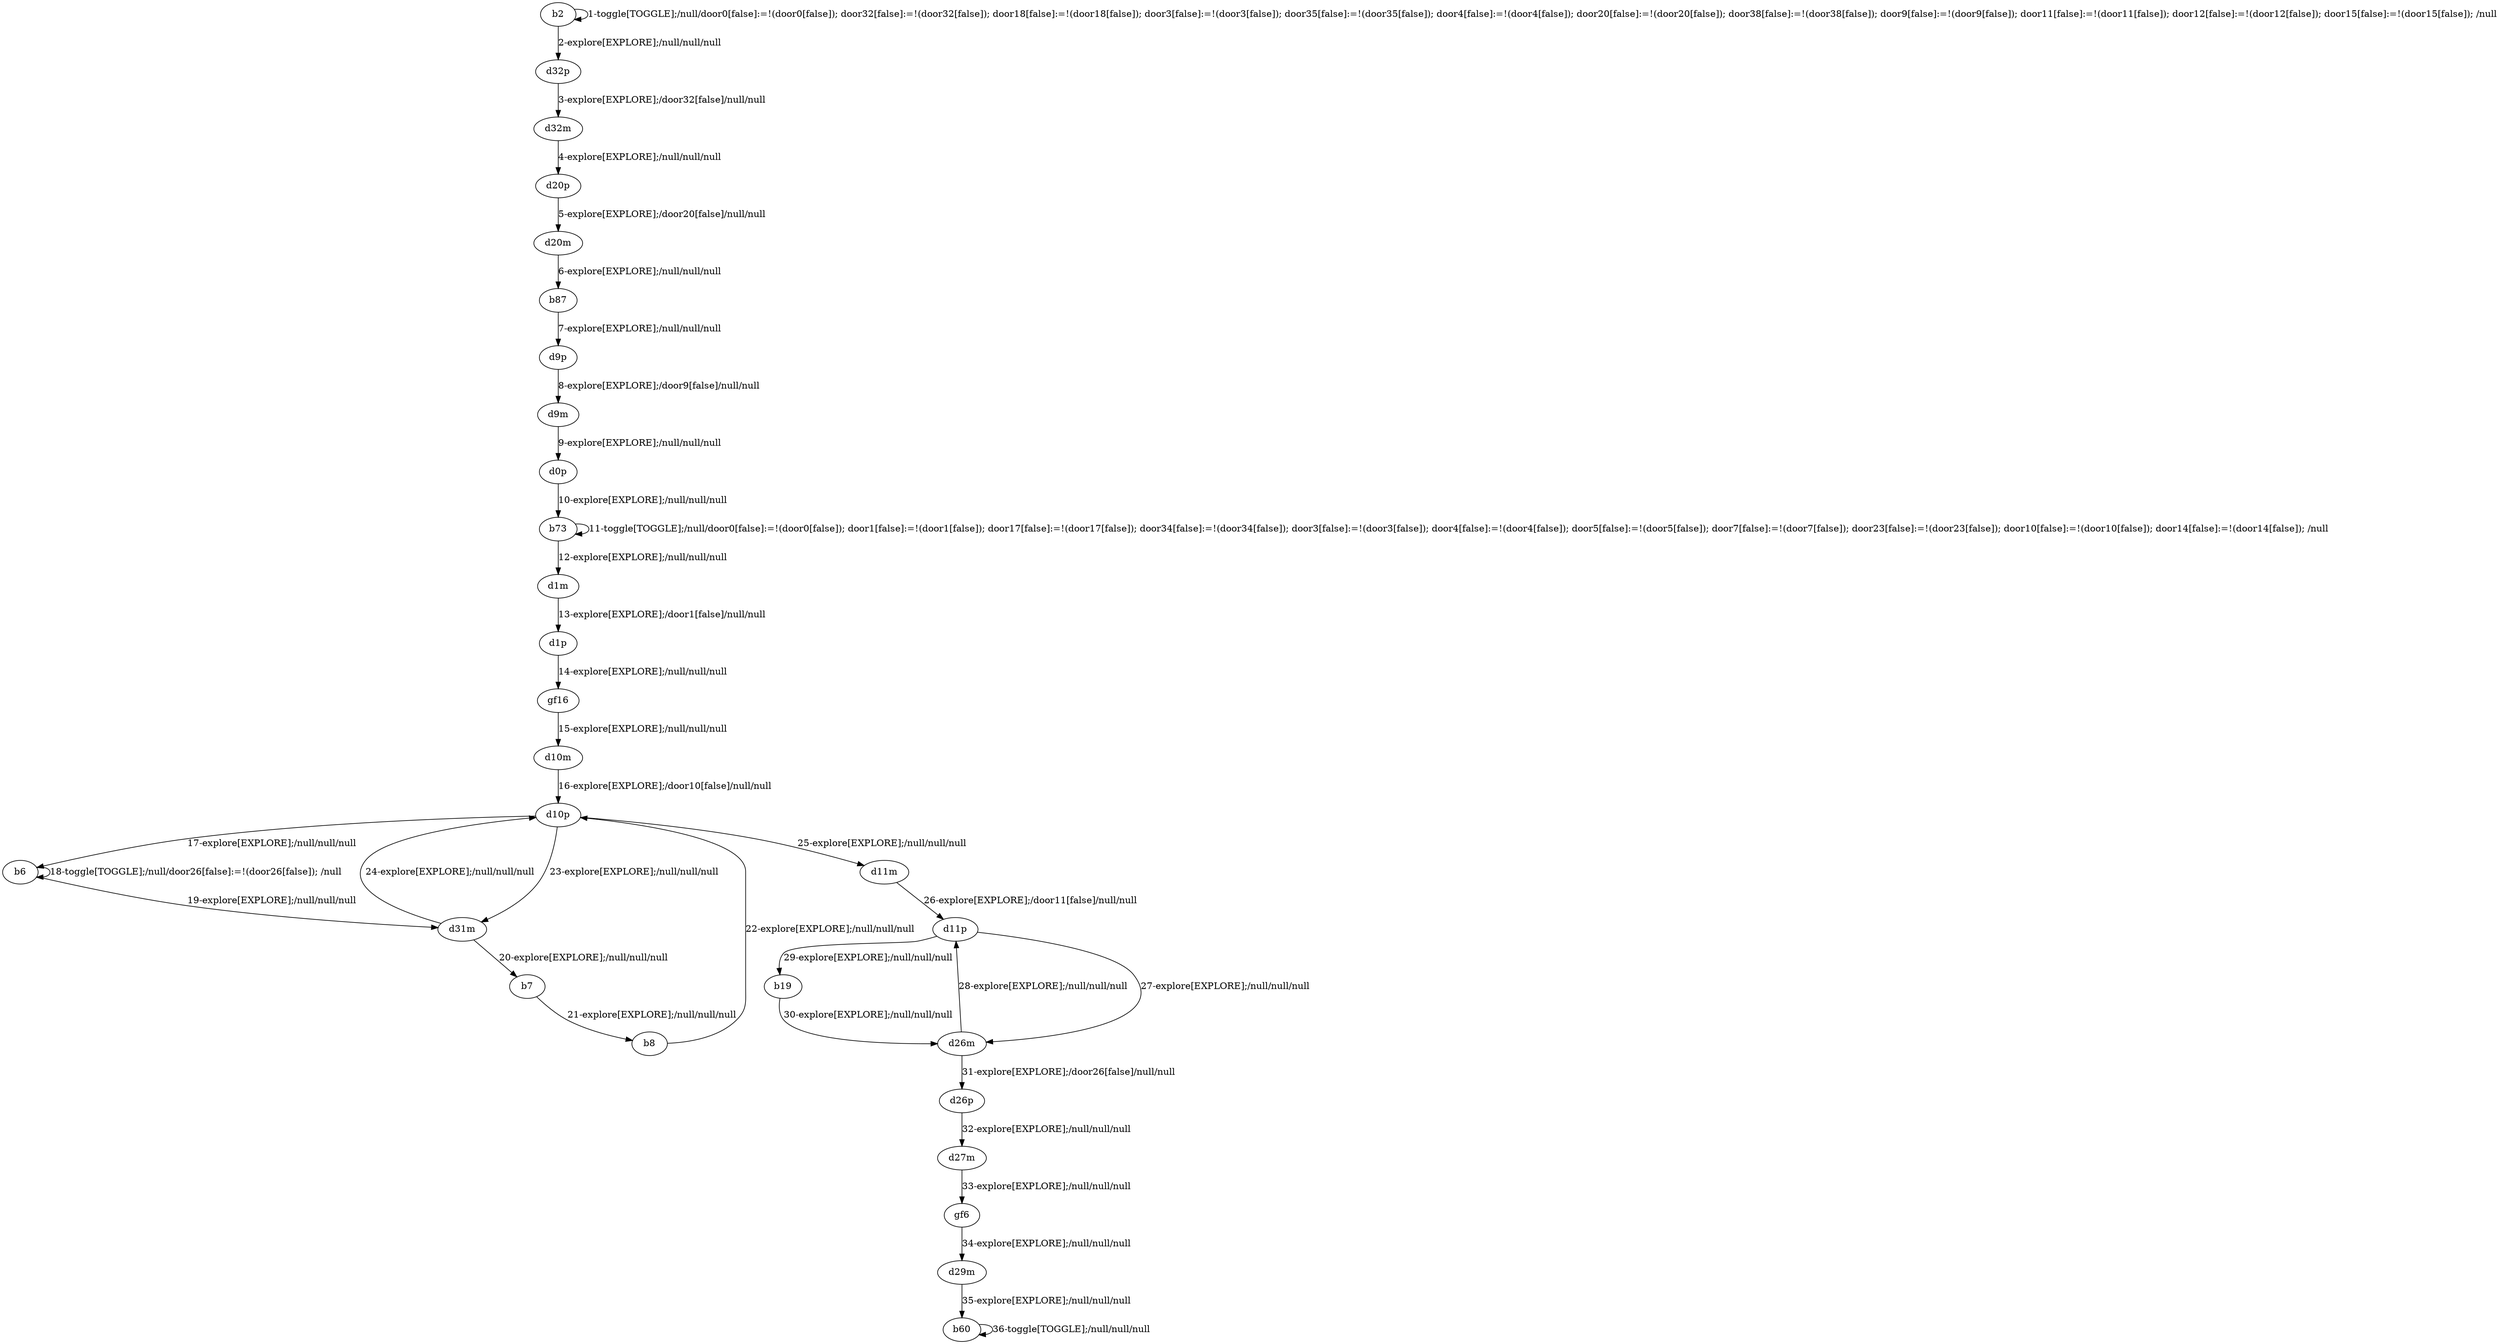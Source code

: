 # Total number of goals covered by this test: 1
# b60 --> b60

digraph g {
"b2" -> "b2" [label = "1-toggle[TOGGLE];/null/door0[false]:=!(door0[false]); door32[false]:=!(door32[false]); door18[false]:=!(door18[false]); door3[false]:=!(door3[false]); door35[false]:=!(door35[false]); door4[false]:=!(door4[false]); door20[false]:=!(door20[false]); door38[false]:=!(door38[false]); door9[false]:=!(door9[false]); door11[false]:=!(door11[false]); door12[false]:=!(door12[false]); door15[false]:=!(door15[false]); /null"];
"b2" -> "d32p" [label = "2-explore[EXPLORE];/null/null/null"];
"d32p" -> "d32m" [label = "3-explore[EXPLORE];/door32[false]/null/null"];
"d32m" -> "d20p" [label = "4-explore[EXPLORE];/null/null/null"];
"d20p" -> "d20m" [label = "5-explore[EXPLORE];/door20[false]/null/null"];
"d20m" -> "b87" [label = "6-explore[EXPLORE];/null/null/null"];
"b87" -> "d9p" [label = "7-explore[EXPLORE];/null/null/null"];
"d9p" -> "d9m" [label = "8-explore[EXPLORE];/door9[false]/null/null"];
"d9m" -> "d0p" [label = "9-explore[EXPLORE];/null/null/null"];
"d0p" -> "b73" [label = "10-explore[EXPLORE];/null/null/null"];
"b73" -> "b73" [label = "11-toggle[TOGGLE];/null/door0[false]:=!(door0[false]); door1[false]:=!(door1[false]); door17[false]:=!(door17[false]); door34[false]:=!(door34[false]); door3[false]:=!(door3[false]); door4[false]:=!(door4[false]); door5[false]:=!(door5[false]); door7[false]:=!(door7[false]); door23[false]:=!(door23[false]); door10[false]:=!(door10[false]); door14[false]:=!(door14[false]); /null"];
"b73" -> "d1m" [label = "12-explore[EXPLORE];/null/null/null"];
"d1m" -> "d1p" [label = "13-explore[EXPLORE];/door1[false]/null/null"];
"d1p" -> "gf16" [label = "14-explore[EXPLORE];/null/null/null"];
"gf16" -> "d10m" [label = "15-explore[EXPLORE];/null/null/null"];
"d10m" -> "d10p" [label = "16-explore[EXPLORE];/door10[false]/null/null"];
"d10p" -> "b6" [label = "17-explore[EXPLORE];/null/null/null"];
"b6" -> "b6" [label = "18-toggle[TOGGLE];/null/door26[false]:=!(door26[false]); /null"];
"b6" -> "d31m" [label = "19-explore[EXPLORE];/null/null/null"];
"d31m" -> "b7" [label = "20-explore[EXPLORE];/null/null/null"];
"b7" -> "b8" [label = "21-explore[EXPLORE];/null/null/null"];
"b8" -> "d10p" [label = "22-explore[EXPLORE];/null/null/null"];
"d10p" -> "d31m" [label = "23-explore[EXPLORE];/null/null/null"];
"d31m" -> "d10p" [label = "24-explore[EXPLORE];/null/null/null"];
"d10p" -> "d11m" [label = "25-explore[EXPLORE];/null/null/null"];
"d11m" -> "d11p" [label = "26-explore[EXPLORE];/door11[false]/null/null"];
"d11p" -> "d26m" [label = "27-explore[EXPLORE];/null/null/null"];
"d26m" -> "d11p" [label = "28-explore[EXPLORE];/null/null/null"];
"d11p" -> "b19" [label = "29-explore[EXPLORE];/null/null/null"];
"b19" -> "d26m" [label = "30-explore[EXPLORE];/null/null/null"];
"d26m" -> "d26p" [label = "31-explore[EXPLORE];/door26[false]/null/null"];
"d26p" -> "d27m" [label = "32-explore[EXPLORE];/null/null/null"];
"d27m" -> "gf6" [label = "33-explore[EXPLORE];/null/null/null"];
"gf6" -> "d29m" [label = "34-explore[EXPLORE];/null/null/null"];
"d29m" -> "b60" [label = "35-explore[EXPLORE];/null/null/null"];
"b60" -> "b60" [label = "36-toggle[TOGGLE];/null/null/null"];
}